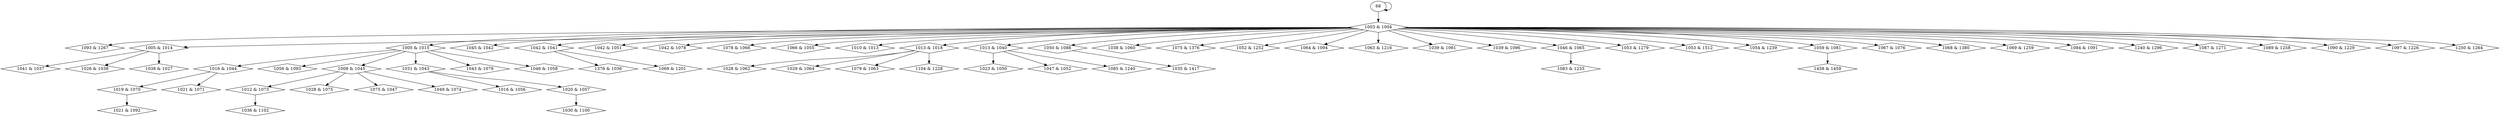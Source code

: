 digraph {
0 [label = "1003 & 1004", shape = diamond];
1 [label = "1016 & 1044", shape = diamond];
2 [label = "1016 & 1056", shape = diamond];
3 [label = "1056 & 1093", shape = diamond];
4 [label = "1093 & 1267", shape = diamond];
5 [label = "1005 & 1014", shape = diamond];
6 [label = "1005 & 1015", shape = diamond];
7 [label = "1008 & 1045", shape = diamond];
8 [label = "1045 & 1042", shape = diamond];
9 [label = "1042 & 1041", shape = diamond];
10 [label = "1042 & 1051", shape = diamond];
11 [label = "1042 & 1078", shape = diamond];
12 [label = "1041 & 1037", shape = diamond];
13 [label = "1078 & 1066", shape = diamond];
14 [label = "1066 & 1055", shape = diamond];
15 [label = "1010 & 1013", shape = diamond];
16 [label = "1013 & 1018", shape = diamond];
17 [label = "1013 & 1040", shape = diamond];
18 [label = "1012 & 1073", shape = diamond];
19 [label = "1019 & 1070", shape = diamond];
20 [label = "1020 & 1057", shape = diamond];
21 [label = "1021 & 1071", shape = diamond];
22 [label = "1021 & 1092", shape = diamond];
23 [label = "1023 & 1050", shape = diamond];
24 [label = "1050 & 1088", shape = diamond];
25 [label = "1026 & 1038", shape = diamond];
26 [label = "1038 & 1027", shape = diamond];
27 [label = "1038 & 1060", shape = diamond];
28 [label = "1028 & 1062", shape = diamond];
29 [label = "1028 & 1075", shape = diamond];
30 [label = "1075 & 1047", shape = diamond];
31 [label = "1075 & 1376", shape = diamond];
32 [label = "1047 & 1052", shape = diamond];
33 [label = "1052 & 1252", shape = diamond];
34 [label = "1376 & 1036", shape = diamond];
35 [label = "1036 & 1102", shape = diamond];
36 [label = "1029 & 1064", shape = diamond];
37 [label = "1064 & 1094", shape = diamond];
38 [label = "1030 & 1100", shape = diamond];
39 [label = "1031 & 1043", shape = diamond];
40 [label = "1043 & 1079", shape = diamond];
41 [label = "1079 & 1063", shape = diamond];
42 [label = "1063 & 1216", shape = diamond];
43 [label = "1035 & 1417", shape = diamond];
44 [label = "1039 & 1061", shape = diamond];
45 [label = "1039 & 1096", shape = diamond];
46 [label = "1046 & 1058", shape = diamond];
47 [label = "1046 & 1065", shape = diamond];
48 [label = "1049 & 1074", shape = diamond];
49 [label = "1053 & 1279", shape = diamond];
50 [label = "1053 & 1512", shape = diamond];
51 [label = "1054 & 1239", shape = diamond];
52 [label = "1059 & 1081", shape = diamond];
53 [label = "1067 & 1076", shape = diamond];
54 [label = "1068 & 1380", shape = diamond];
55 [label = "1069 & 1201", shape = diamond];
56 [label = "1069 & 1259", shape = diamond];
57 [label = "1083 & 1233", shape = diamond];
58 [label = "1084 & 1091", shape = diamond];
59 [label = "1085 & 1240", shape = diamond];
60 [label = "1240 & 1296", shape = diamond];
61 [label = "1087 & 1271", shape = diamond];
62 [label = "1089 & 1258", shape = diamond];
63 [label = "1090 & 1229", shape = diamond];
64 [label = "1097 & 1226", shape = diamond];
65 [label = "1104 & 1228", shape = diamond];
66 [label = "1250 & 1264", shape = diamond];
67 [label = "1458 & 1459", shape = diamond];
68 -> 0;
6 -> 1;
39 -> 2;
6 -> 3;
0 -> 4;
0 -> 5;
0 -> 6;
6 -> 7;
0 -> 8;
0 -> 9;
0 -> 10;
0 -> 11;
5 -> 12;
0 -> 13;
0 -> 14;
0 -> 15;
0 -> 16;
0 -> 17;
7 -> 18;
1 -> 19;
39 -> 20;
1 -> 21;
19 -> 22;
17 -> 23;
0 -> 24;
5 -> 25;
5 -> 26;
0 -> 27;
16 -> 28;
7 -> 29;
7 -> 30;
0 -> 31;
17 -> 32;
0 -> 33;
9 -> 34;
18 -> 35;
16 -> 36;
0 -> 37;
20 -> 38;
6 -> 39;
6 -> 40;
16 -> 41;
0 -> 42;
24 -> 43;
0 -> 44;
0 -> 45;
6 -> 46;
0 -> 47;
7 -> 48;
0 -> 49;
0 -> 50;
0 -> 51;
0 -> 52;
0 -> 53;
0 -> 54;
9 -> 55;
0 -> 56;
47 -> 57;
0 -> 58;
17 -> 59;
0 -> 60;
0 -> 61;
0 -> 62;
0 -> 63;
0 -> 64;
16 -> 65;
0 -> 66;
52 -> 67;
68 -> 68;
}
